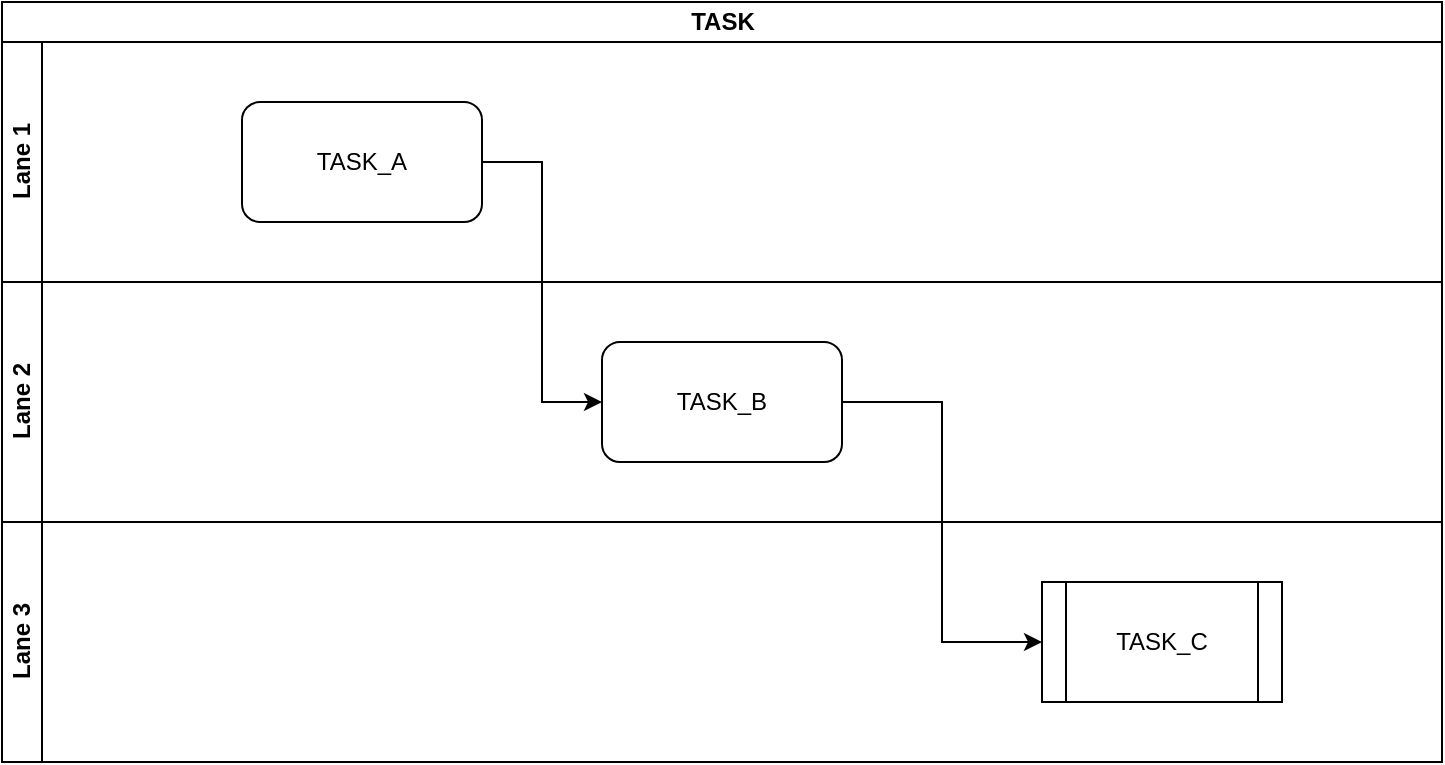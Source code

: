 <mxfile version="21.2.1" type="device">
  <diagram name="ページ1" id="GQk0Czdau2B2E7RYG4eq">
    <mxGraphModel dx="1098" dy="648" grid="1" gridSize="10" guides="1" tooltips="1" connect="1" arrows="1" fold="1" page="1" pageScale="1" pageWidth="1169" pageHeight="827" math="0" shadow="0">
      <root>
        <mxCell id="0" />
        <mxCell id="1" parent="0" />
        <mxCell id="G0avHX12ZUL-R_R_pCqJ-1" value="TASK" style="swimlane;childLayout=stackLayout;resizeParent=1;resizeParentMax=0;horizontal=1;startSize=20;horizontalStack=0;html=1;" vertex="1" parent="1">
          <mxGeometry x="200" y="80" width="720" height="380" as="geometry" />
        </mxCell>
        <mxCell id="G0avHX12ZUL-R_R_pCqJ-2" value="Lane 1" style="swimlane;startSize=20;horizontal=0;html=1;" vertex="1" parent="G0avHX12ZUL-R_R_pCqJ-1">
          <mxGeometry y="20" width="720" height="120" as="geometry" />
        </mxCell>
        <mxCell id="G0avHX12ZUL-R_R_pCqJ-5" value="TASK_A" style="rounded=1;whiteSpace=wrap;html=1;" vertex="1" parent="G0avHX12ZUL-R_R_pCqJ-2">
          <mxGeometry x="120" y="30" width="120" height="60" as="geometry" />
        </mxCell>
        <mxCell id="G0avHX12ZUL-R_R_pCqJ-3" value="Lane 2" style="swimlane;startSize=20;horizontal=0;html=1;" vertex="1" parent="G0avHX12ZUL-R_R_pCqJ-1">
          <mxGeometry y="140" width="720" height="120" as="geometry" />
        </mxCell>
        <mxCell id="G0avHX12ZUL-R_R_pCqJ-6" value="TASK_B" style="rounded=1;whiteSpace=wrap;html=1;" vertex="1" parent="G0avHX12ZUL-R_R_pCqJ-3">
          <mxGeometry x="300" y="30" width="120" height="60" as="geometry" />
        </mxCell>
        <mxCell id="G0avHX12ZUL-R_R_pCqJ-4" value="Lane 3" style="swimlane;startSize=20;horizontal=0;html=1;" vertex="1" parent="G0avHX12ZUL-R_R_pCqJ-1">
          <mxGeometry y="260" width="720" height="120" as="geometry" />
        </mxCell>
        <mxCell id="G0avHX12ZUL-R_R_pCqJ-7" value="TASK_C" style="shape=process;whiteSpace=wrap;html=1;backgroundOutline=1;" vertex="1" parent="G0avHX12ZUL-R_R_pCqJ-4">
          <mxGeometry x="520" y="30" width="120" height="60" as="geometry" />
        </mxCell>
        <mxCell id="G0avHX12ZUL-R_R_pCqJ-8" style="edgeStyle=orthogonalEdgeStyle;rounded=0;orthogonalLoop=1;jettySize=auto;html=1;exitX=1;exitY=0.5;exitDx=0;exitDy=0;entryX=0;entryY=0.5;entryDx=0;entryDy=0;" edge="1" parent="G0avHX12ZUL-R_R_pCqJ-1" source="G0avHX12ZUL-R_R_pCqJ-5" target="G0avHX12ZUL-R_R_pCqJ-6">
          <mxGeometry relative="1" as="geometry" />
        </mxCell>
        <mxCell id="G0avHX12ZUL-R_R_pCqJ-9" style="edgeStyle=orthogonalEdgeStyle;rounded=0;orthogonalLoop=1;jettySize=auto;html=1;exitX=1;exitY=0.5;exitDx=0;exitDy=0;entryX=0;entryY=0.5;entryDx=0;entryDy=0;" edge="1" parent="G0avHX12ZUL-R_R_pCqJ-1" source="G0avHX12ZUL-R_R_pCqJ-6" target="G0avHX12ZUL-R_R_pCqJ-7">
          <mxGeometry relative="1" as="geometry" />
        </mxCell>
      </root>
    </mxGraphModel>
  </diagram>
</mxfile>
